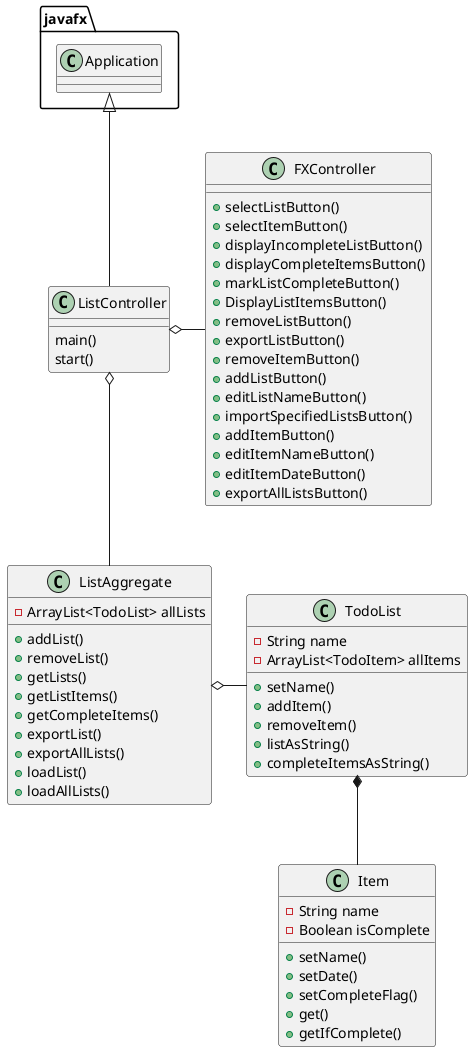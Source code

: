 @startuml
'https://plantuml.com/class-diagram

class ListController{
    main()
    start()
}

class FXController{
    +selectListButton()
    +selectItemButton()
    +displayIncompleteListButton()
    +displayCompleteItemsButton()
    +markListCompleteButton()
    +DisplayListItemsButton()
    +removeListButton()
    +exportListButton()
    +removeItemButton()
    +addListButton()
    +editListNameButton()
    +importSpecifiedListsButton()
    +addItemButton()
    +editItemNameButton()
    +editItemDateButton()
    +exportAllListsButton()
}

class ListAggregate{
    -ArrayList<TodoList> allLists

    +addList()
    +removeList()
    +getLists()
    +getListItems()
    +getCompleteItems()
    +exportList()
    +exportAllLists()
    +loadList()
    +loadAllLists()
}

class TodoList{
    -String name
    -ArrayList<TodoItem> allItems

    +setName()
    +addItem()
    +removeItem()
    +listAsString()
    +completeItemsAsString()
}

class Item{
    -String name
    -Boolean isComplete

    +setName()
    +setDate()
    +setCompleteFlag()
    +get()
    +getIfComplete()
}




javafx.Application <|-- ListController
ListController o-- ListAggregate
ListController o- FXController
TodoList *-- Item
ListAggregate o- TodoList
@enduml